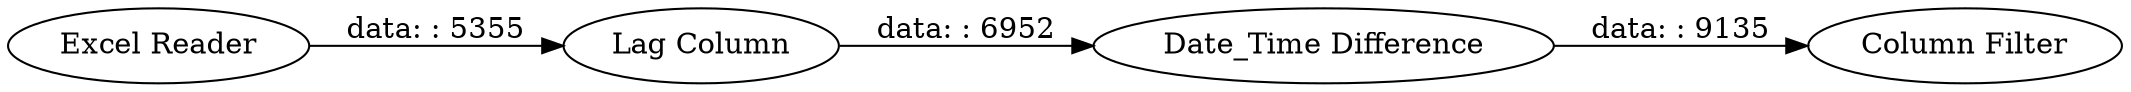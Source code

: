 digraph {
	"-3650646322676138645_4" [label="Column Filter"]
	"-3650646322676138645_1" [label="Excel Reader"]
	"-3650646322676138645_2" [label="Lag Column"]
	"-3650646322676138645_3" [label="Date_Time Difference"]
	"-3650646322676138645_3" -> "-3650646322676138645_4" [label="data: : 9135"]
	"-3650646322676138645_1" -> "-3650646322676138645_2" [label="data: : 5355"]
	"-3650646322676138645_2" -> "-3650646322676138645_3" [label="data: : 6952"]
	rankdir=LR
}
